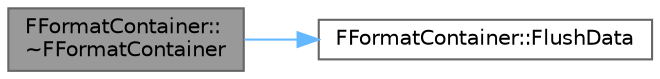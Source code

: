 digraph "FFormatContainer::~FFormatContainer"
{
 // INTERACTIVE_SVG=YES
 // LATEX_PDF_SIZE
  bgcolor="transparent";
  edge [fontname=Helvetica,fontsize=10,labelfontname=Helvetica,labelfontsize=10];
  node [fontname=Helvetica,fontsize=10,shape=box,height=0.2,width=0.4];
  rankdir="LR";
  Node1 [id="Node000001",label="FFormatContainer::\l~FFormatContainer",height=0.2,width=0.4,color="gray40", fillcolor="grey60", style="filled", fontcolor="black",tooltip=" "];
  Node1 -> Node2 [id="edge1_Node000001_Node000002",color="steelblue1",style="solid",tooltip=" "];
  Node2 [id="Node000002",label="FFormatContainer::FlushData",height=0.2,width=0.4,color="grey40", fillcolor="white", style="filled",URL="$d3/d74/classFFormatContainer.html#a6ed2d7f8bfb20ba98f03c3f2aa02490f",tooltip=" "];
}
